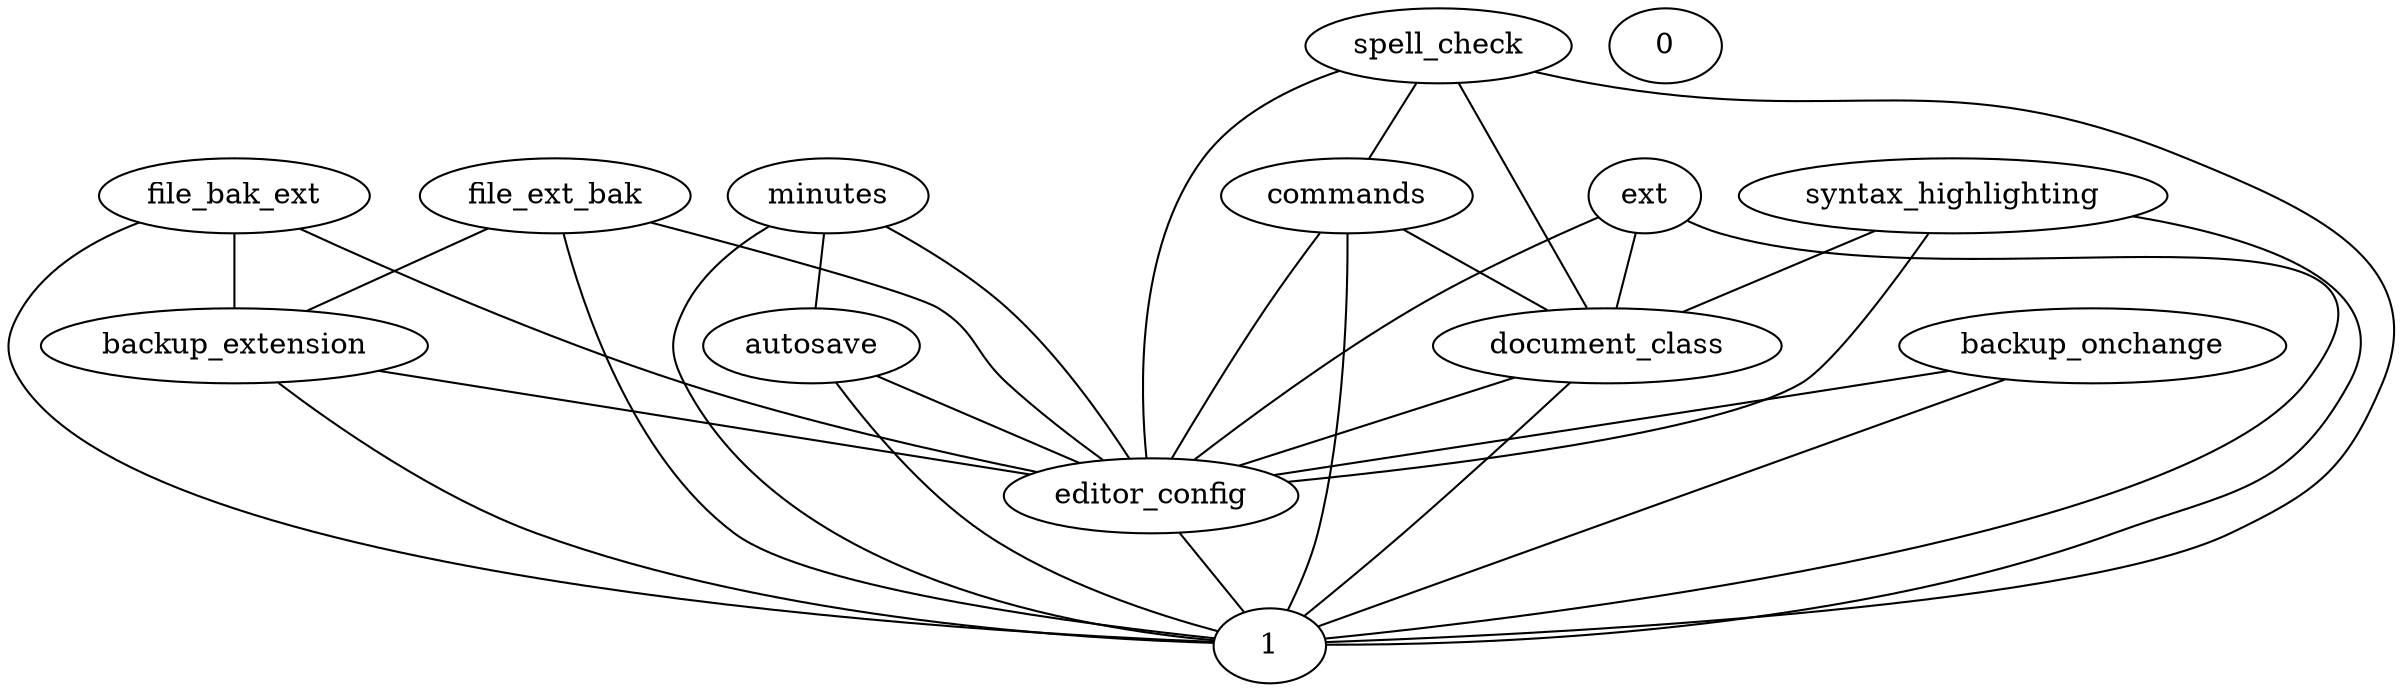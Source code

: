 graph G {
  editor_config;
  file_ext_bak;
  minutes;
  backup_onchange;
  syntax_highlighting;
  spell_check;
  commands;
  backup_extension;
  document_class;
  autosave;
  0;
  1;
  ext;
  file_bak_ext;
  commands -- document_class;
  file_ext_bak -- backup_extension;
  file_bak_ext -- backup_extension;
  spell_check -- commands;
  document_class -- editor_config;
  minutes -- autosave;
  syntax_highlighting -- document_class;
  editor_config -- 1;
  backup_onchange -- editor_config;
  backup_onchange -- 1;
  syntax_highlighting -- editor_config;
  spell_check -- document_class;
  commands -- editor_config;
  backup_extension -- editor_config;
  backup_extension -- 1;
  document_class -- 1;
  autosave -- editor_config;
  autosave -- 1;
  ext -- editor_config;
  ext -- document_class;
  file_bak_ext -- editor_config;
  file_bak_ext -- 1;
  file_ext_bak -- editor_config;
  file_ext_bak -- 1;
  minutes -- editor_config;
  minutes -- 1;
  syntax_highlighting -- 1;
  spell_check -- editor_config;
  spell_check -- 1;
  commands -- 1;
  ext -- 1;
}

